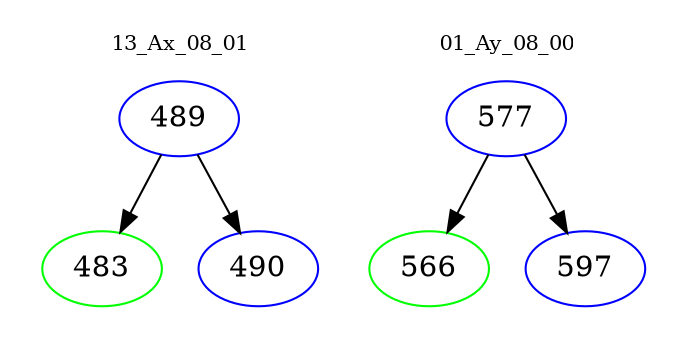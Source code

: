 digraph{
subgraph cluster_0 {
color = white
label = "13_Ax_08_01";
fontsize=10;
T0_489 [label="489", color="blue"]
T0_489 -> T0_483 [color="black"]
T0_483 [label="483", color="green"]
T0_489 -> T0_490 [color="black"]
T0_490 [label="490", color="blue"]
}
subgraph cluster_1 {
color = white
label = "01_Ay_08_00";
fontsize=10;
T1_577 [label="577", color="blue"]
T1_577 -> T1_566 [color="black"]
T1_566 [label="566", color="green"]
T1_577 -> T1_597 [color="black"]
T1_597 [label="597", color="blue"]
}
}
